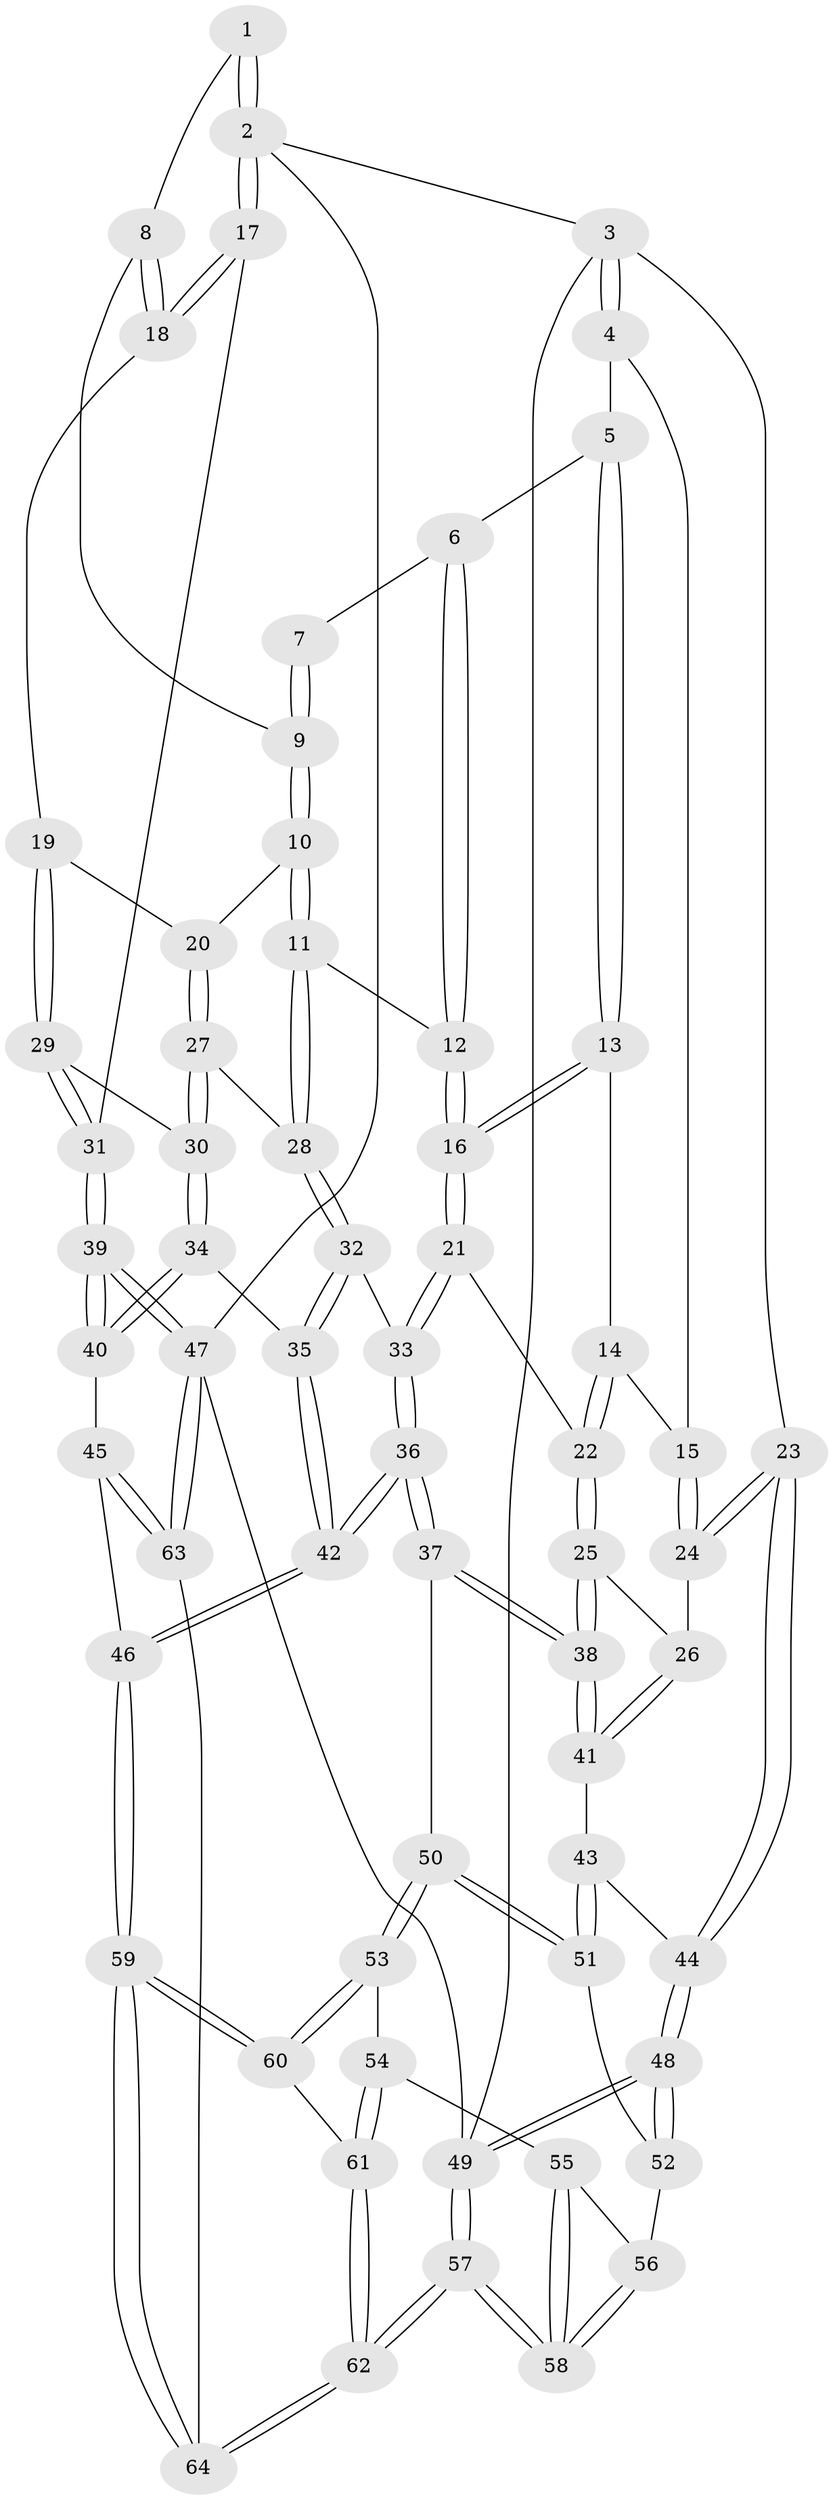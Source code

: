 // Generated by graph-tools (version 1.1) at 2025/27/03/09/25 03:27:07]
// undirected, 64 vertices, 157 edges
graph export_dot {
graph [start="1"]
  node [color=gray90,style=filled];
  1 [pos="+0.8890353158464093+0"];
  2 [pos="+1+0"];
  3 [pos="+0+0"];
  4 [pos="+0.23687804403808563+0"];
  5 [pos="+0.2684765726516565+0"];
  6 [pos="+0.4710417962476181+0"];
  7 [pos="+0.7634832491804492+0"];
  8 [pos="+0.8116078000440073+0.0696329896421083"];
  9 [pos="+0.6929095399861278+0.07380089790852416"];
  10 [pos="+0.6122918792019986+0.16381459595221545"];
  11 [pos="+0.5616756546151078+0.17334206466773452"];
  12 [pos="+0.5404553924830997+0.1703428902560992"];
  13 [pos="+0.3020193266781556+0.07001871586259771"];
  14 [pos="+0.2529636196751709+0.10605754520656976"];
  15 [pos="+0.12375087231560725+0.1329612548055089"];
  16 [pos="+0.4351775243274538+0.24799618989152844"];
  17 [pos="+1+0"];
  18 [pos="+0.8610106943185626+0.16336218968601446"];
  19 [pos="+0.8444710102211835+0.21020915800404677"];
  20 [pos="+0.7162039090470431+0.1978186272426538"];
  21 [pos="+0.4136904019908716+0.28225813036393865"];
  22 [pos="+0.24617301277162307+0.3145866234504752"];
  23 [pos="+0+0.305613858709284"];
  24 [pos="+0.012615133205582869+0.2949063668265506"];
  25 [pos="+0.215045554197247+0.32405854109413273"];
  26 [pos="+0.08547417070305996+0.3187315702304637"];
  27 [pos="+0.7249971796117275+0.3531006918135296"];
  28 [pos="+0.6597550072820191+0.3391806566172443"];
  29 [pos="+0.8949807690302198+0.32235824088611603"];
  30 [pos="+0.8010882157989975+0.3985709366340775"];
  31 [pos="+1+0.3900291264226383"];
  32 [pos="+0.6222073303367764+0.4038830696658691"];
  33 [pos="+0.4642991839714633+0.40576697614105145"];
  34 [pos="+0.7737760484682714+0.4726231827610926"];
  35 [pos="+0.6843636802415256+0.4875110668757401"];
  36 [pos="+0.47132186563862516+0.6778059862744308"];
  37 [pos="+0.35663644700395697+0.6640410218678088"];
  38 [pos="+0.33261281923304964+0.6375671460912524"];
  39 [pos="+1+0.7055248315843423"];
  40 [pos="+0.8971877628648282+0.7140613087395449"];
  41 [pos="+0.17008501973284895+0.5516938721485619"];
  42 [pos="+0.47236202512432046+0.6786345314074802"];
  43 [pos="+0.06707187585545174+0.6327810747490125"];
  44 [pos="+0+0.48178212718695"];
  45 [pos="+0.8650418011624221+0.7314349936554929"];
  46 [pos="+0.48534181305344587+0.6983050233234604"];
  47 [pos="+1+1"];
  48 [pos="+0+0.8030066742156319"];
  49 [pos="+0+1"];
  50 [pos="+0.2755132253907615+0.7072410344775283"];
  51 [pos="+0.11856309535686821+0.7180904830847419"];
  52 [pos="+0.10517805507529647+0.73876973222682"];
  53 [pos="+0.22178311600445197+0.8483439302159348"];
  54 [pos="+0.21263884207228334+0.8648157778507221"];
  55 [pos="+0.17748032716955472+0.8760208015411692"];
  56 [pos="+0.10444843240186326+0.7454214937945589"];
  57 [pos="+0+1"];
  58 [pos="+0+1"];
  59 [pos="+0.4829675691294884+0.8673964431583885"];
  60 [pos="+0.3912184413288411+0.887383262349144"];
  61 [pos="+0.2662168743183166+0.9251299997500193"];
  62 [pos="+0.16115999617389992+1"];
  63 [pos="+0.6841559818353209+1"];
  64 [pos="+0.5566488025607962+1"];
  1 -- 2;
  1 -- 2;
  1 -- 8;
  2 -- 3;
  2 -- 17;
  2 -- 17;
  2 -- 47;
  3 -- 4;
  3 -- 4;
  3 -- 23;
  3 -- 49;
  4 -- 5;
  4 -- 15;
  5 -- 6;
  5 -- 13;
  5 -- 13;
  6 -- 7;
  6 -- 12;
  6 -- 12;
  7 -- 9;
  7 -- 9;
  8 -- 9;
  8 -- 18;
  8 -- 18;
  9 -- 10;
  9 -- 10;
  10 -- 11;
  10 -- 11;
  10 -- 20;
  11 -- 12;
  11 -- 28;
  11 -- 28;
  12 -- 16;
  12 -- 16;
  13 -- 14;
  13 -- 16;
  13 -- 16;
  14 -- 15;
  14 -- 22;
  14 -- 22;
  15 -- 24;
  15 -- 24;
  16 -- 21;
  16 -- 21;
  17 -- 18;
  17 -- 18;
  17 -- 31;
  18 -- 19;
  19 -- 20;
  19 -- 29;
  19 -- 29;
  20 -- 27;
  20 -- 27;
  21 -- 22;
  21 -- 33;
  21 -- 33;
  22 -- 25;
  22 -- 25;
  23 -- 24;
  23 -- 24;
  23 -- 44;
  23 -- 44;
  24 -- 26;
  25 -- 26;
  25 -- 38;
  25 -- 38;
  26 -- 41;
  26 -- 41;
  27 -- 28;
  27 -- 30;
  27 -- 30;
  28 -- 32;
  28 -- 32;
  29 -- 30;
  29 -- 31;
  29 -- 31;
  30 -- 34;
  30 -- 34;
  31 -- 39;
  31 -- 39;
  32 -- 33;
  32 -- 35;
  32 -- 35;
  33 -- 36;
  33 -- 36;
  34 -- 35;
  34 -- 40;
  34 -- 40;
  35 -- 42;
  35 -- 42;
  36 -- 37;
  36 -- 37;
  36 -- 42;
  36 -- 42;
  37 -- 38;
  37 -- 38;
  37 -- 50;
  38 -- 41;
  38 -- 41;
  39 -- 40;
  39 -- 40;
  39 -- 47;
  39 -- 47;
  40 -- 45;
  41 -- 43;
  42 -- 46;
  42 -- 46;
  43 -- 44;
  43 -- 51;
  43 -- 51;
  44 -- 48;
  44 -- 48;
  45 -- 46;
  45 -- 63;
  45 -- 63;
  46 -- 59;
  46 -- 59;
  47 -- 63;
  47 -- 63;
  47 -- 49;
  48 -- 49;
  48 -- 49;
  48 -- 52;
  48 -- 52;
  49 -- 57;
  49 -- 57;
  50 -- 51;
  50 -- 51;
  50 -- 53;
  50 -- 53;
  51 -- 52;
  52 -- 56;
  53 -- 54;
  53 -- 60;
  53 -- 60;
  54 -- 55;
  54 -- 61;
  54 -- 61;
  55 -- 56;
  55 -- 58;
  55 -- 58;
  56 -- 58;
  56 -- 58;
  57 -- 58;
  57 -- 58;
  57 -- 62;
  57 -- 62;
  59 -- 60;
  59 -- 60;
  59 -- 64;
  59 -- 64;
  60 -- 61;
  61 -- 62;
  61 -- 62;
  62 -- 64;
  62 -- 64;
  63 -- 64;
}
